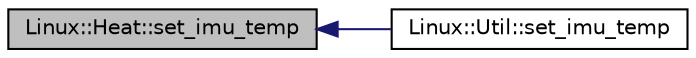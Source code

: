 digraph "Linux::Heat::set_imu_temp"
{
 // INTERACTIVE_SVG=YES
  edge [fontname="Helvetica",fontsize="10",labelfontname="Helvetica",labelfontsize="10"];
  node [fontname="Helvetica",fontsize="10",shape=record];
  rankdir="LR";
  Node1 [label="Linux::Heat::set_imu_temp",height=0.2,width=0.4,color="black", fillcolor="grey75", style="filled", fontcolor="black"];
  Node1 -> Node2 [dir="back",color="midnightblue",fontsize="10",style="solid",fontname="Helvetica"];
  Node2 [label="Linux::Util::set_imu_temp",height=0.2,width=0.4,color="black", fillcolor="white", style="filled",URL="$classLinux_1_1Util.html#a754a01008921f87b3006650e7b5f72b3"];
}
